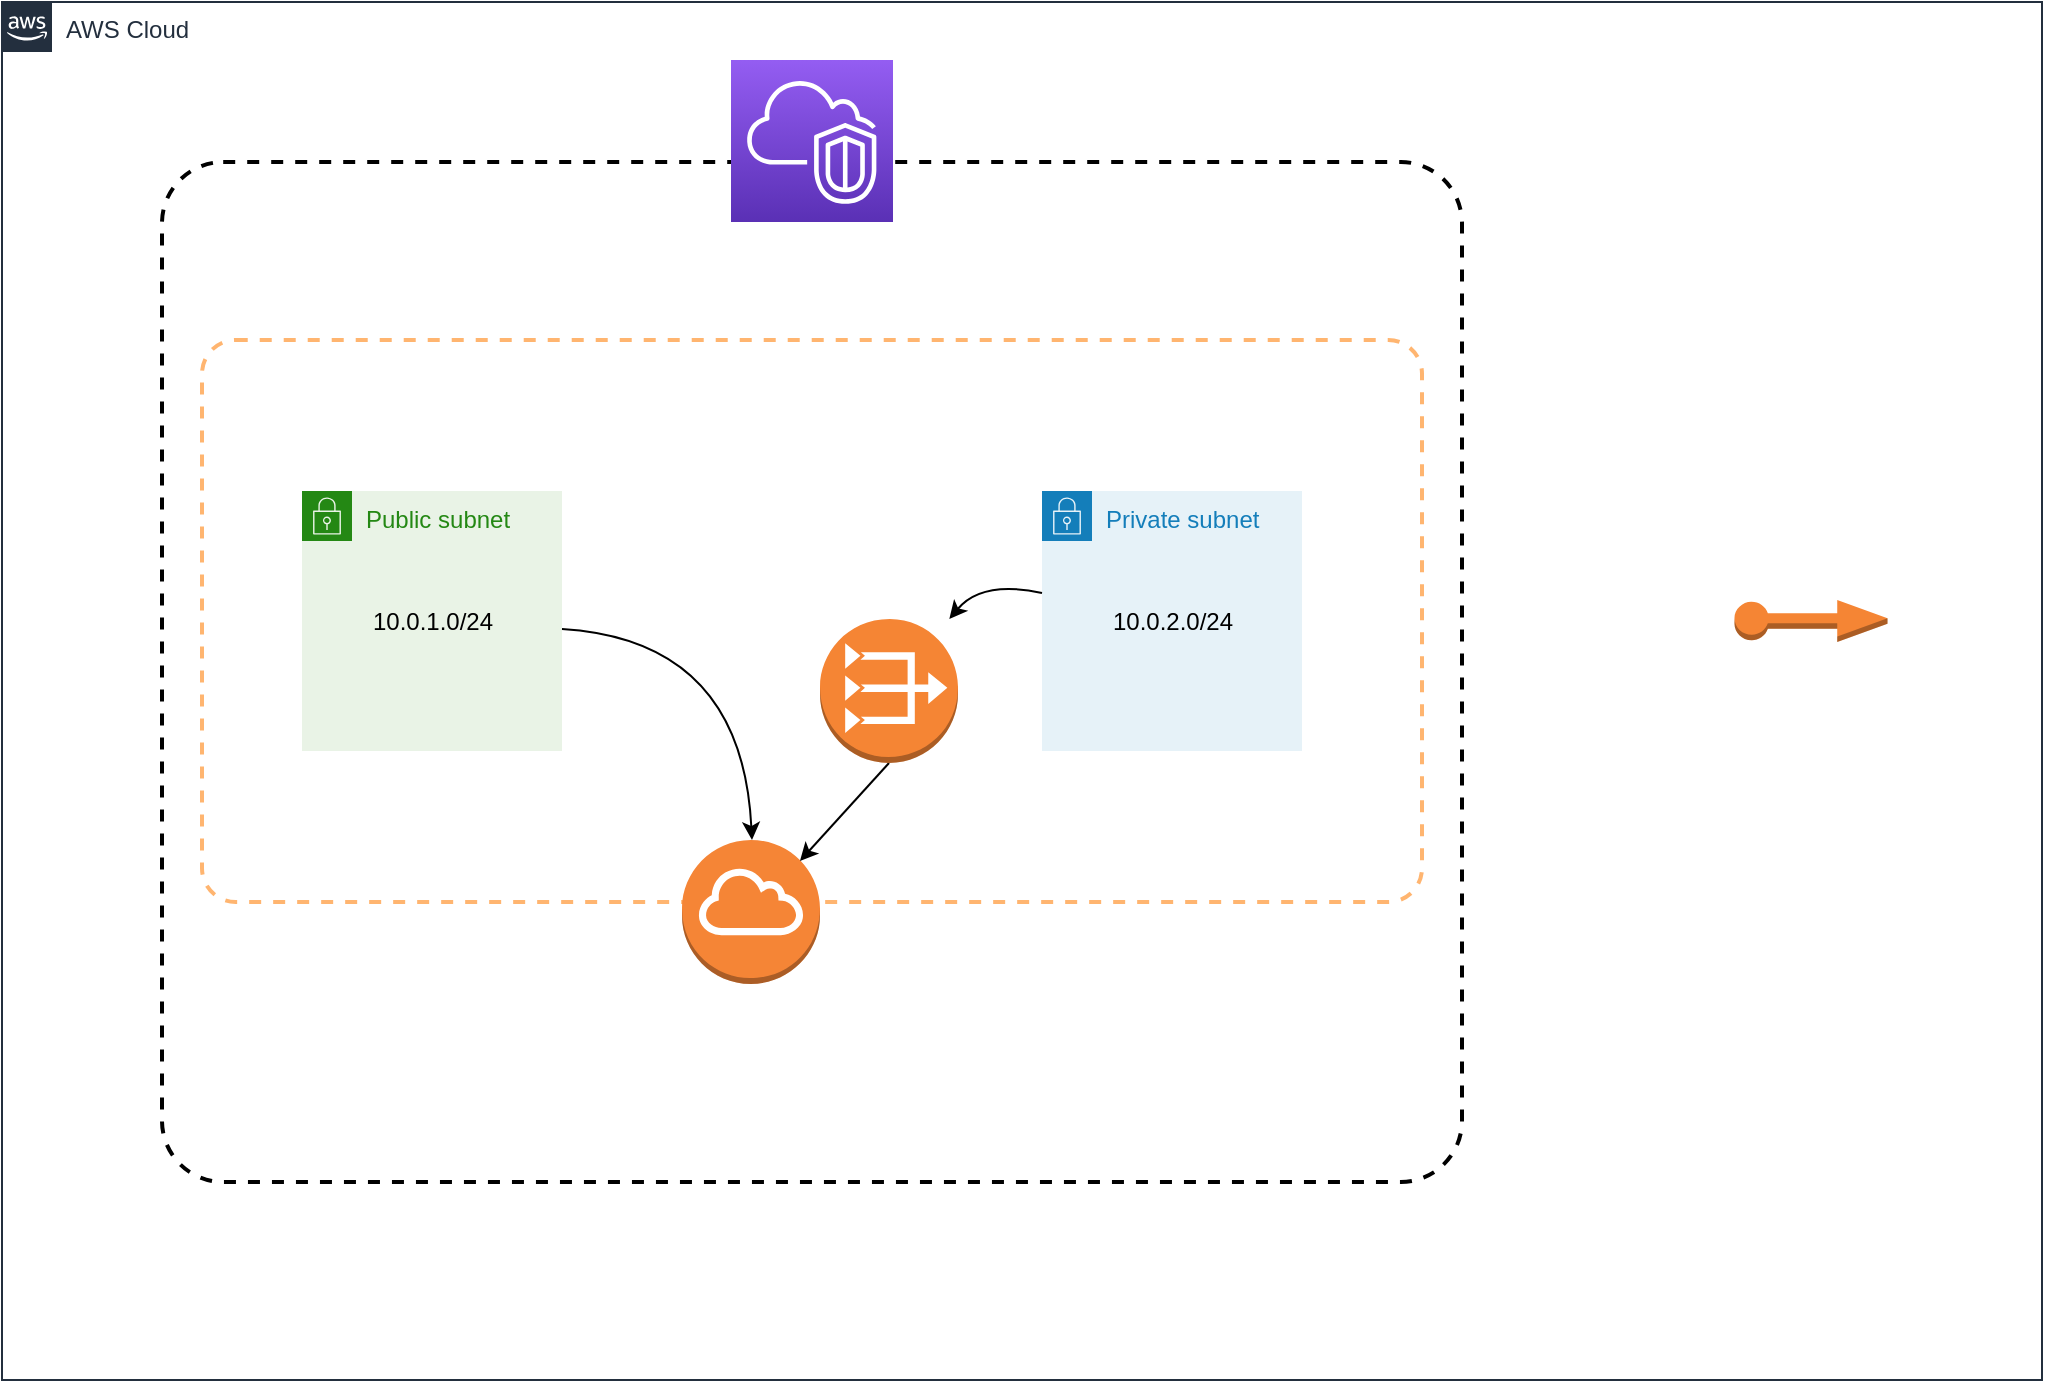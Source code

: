 <mxfile version="20.8.17" type="github">
  <diagram id="Ht1M8jgEwFfnCIfOTk4-" name="Page-1">
    <mxGraphModel dx="357" dy="227" grid="1" gridSize="10" guides="1" tooltips="1" connect="1" arrows="1" fold="1" page="1" pageScale="1" pageWidth="1169" pageHeight="827" math="0" shadow="0">
      <root>
        <mxCell id="0" />
        <mxCell id="1" parent="0" />
        <mxCell id="UEzPUAAOIrF-is8g5C7q-74" value="AWS Cloud" style="points=[[0,0],[0.25,0],[0.5,0],[0.75,0],[1,0],[1,0.25],[1,0.5],[1,0.75],[1,1],[0.75,1],[0.5,1],[0.25,1],[0,1],[0,0.75],[0,0.5],[0,0.25]];outlineConnect=0;gradientColor=none;html=1;whiteSpace=wrap;fontSize=12;fontStyle=0;shape=mxgraph.aws4.group;grIcon=mxgraph.aws4.group_aws_cloud_alt;strokeColor=#232F3E;fillColor=none;verticalAlign=top;align=left;spacingLeft=30;fontColor=#232F3E;dashed=0;labelBackgroundColor=#ffffff;container=1;pointerEvents=0;collapsible=0;recursiveResize=0;" parent="1" vertex="1">
          <mxGeometry x="40" y="51" width="1020" height="689" as="geometry" />
        </mxCell>
        <mxCell id="tH_fZnm6Bj4nooWAQISr-18" value="" style="rounded=1;whiteSpace=wrap;html=1;dashed=1;strokeWidth=2;arcSize=6;" vertex="1" parent="UEzPUAAOIrF-is8g5C7q-74">
          <mxGeometry x="80" y="80" width="650" height="510" as="geometry" />
        </mxCell>
        <mxCell id="tH_fZnm6Bj4nooWAQISr-19" value="" style="rounded=1;whiteSpace=wrap;html=1;dashed=1;strokeWidth=2;arcSize=6;strokeColor=#FFB570;" vertex="1" parent="UEzPUAAOIrF-is8g5C7q-74">
          <mxGeometry x="100" y="169" width="610" height="281" as="geometry" />
        </mxCell>
        <mxCell id="tH_fZnm6Bj4nooWAQISr-5" value="" style="sketch=0;points=[[0,0,0],[0.25,0,0],[0.5,0,0],[0.75,0,0],[1,0,0],[0,1,0],[0.25,1,0],[0.5,1,0],[0.75,1,0],[1,1,0],[0,0.25,0],[0,0.5,0],[0,0.75,0],[1,0.25,0],[1,0.5,0],[1,0.75,0]];outlineConnect=0;fontColor=#232F3E;gradientColor=#945DF2;gradientDirection=north;fillColor=#5A30B5;strokeColor=#ffffff;dashed=0;verticalLabelPosition=bottom;verticalAlign=top;align=center;html=1;fontSize=12;fontStyle=0;aspect=fixed;shape=mxgraph.aws4.resourceIcon;resIcon=mxgraph.aws4.vpc;" vertex="1" parent="UEzPUAAOIrF-is8g5C7q-74">
          <mxGeometry x="364.5" y="29" width="81" height="81" as="geometry" />
        </mxCell>
        <mxCell id="tH_fZnm6Bj4nooWAQISr-9" value="Public subnet" style="points=[[0,0],[0.25,0],[0.5,0],[0.75,0],[1,0],[1,0.25],[1,0.5],[1,0.75],[1,1],[0.75,1],[0.5,1],[0.25,1],[0,1],[0,0.75],[0,0.5],[0,0.25]];outlineConnect=0;gradientColor=none;html=1;whiteSpace=wrap;fontSize=12;fontStyle=0;container=1;pointerEvents=0;collapsible=0;recursiveResize=0;shape=mxgraph.aws4.group;grIcon=mxgraph.aws4.group_security_group;grStroke=0;strokeColor=#248814;fillColor=#E9F3E6;verticalAlign=top;align=left;spacingLeft=30;fontColor=#248814;dashed=0;" vertex="1" parent="UEzPUAAOIrF-is8g5C7q-74">
          <mxGeometry x="150" y="244.5" width="130" height="130" as="geometry" />
        </mxCell>
        <mxCell id="tH_fZnm6Bj4nooWAQISr-16" value="&lt;div&gt;10.0.1.0/24&lt;/div&gt;" style="text;html=1;align=center;verticalAlign=middle;resizable=0;points=[];autosize=1;strokeColor=none;fillColor=none;" vertex="1" parent="tH_fZnm6Bj4nooWAQISr-9">
          <mxGeometry x="25" y="50" width="80" height="30" as="geometry" />
        </mxCell>
        <mxCell id="tH_fZnm6Bj4nooWAQISr-8" value="Private subnet" style="points=[[0,0],[0.25,0],[0.5,0],[0.75,0],[1,0],[1,0.25],[1,0.5],[1,0.75],[1,1],[0.75,1],[0.5,1],[0.25,1],[0,1],[0,0.75],[0,0.5],[0,0.25]];outlineConnect=0;gradientColor=none;html=1;whiteSpace=wrap;fontSize=12;fontStyle=0;container=1;pointerEvents=0;collapsible=0;recursiveResize=0;shape=mxgraph.aws4.group;grIcon=mxgraph.aws4.group_security_group;grStroke=0;strokeColor=#147EBA;fillColor=#E6F2F8;verticalAlign=top;align=left;spacingLeft=30;fontColor=#147EBA;dashed=0;" vertex="1" parent="UEzPUAAOIrF-is8g5C7q-74">
          <mxGeometry x="520" y="244.5" width="130" height="130" as="geometry" />
        </mxCell>
        <mxCell id="tH_fZnm6Bj4nooWAQISr-17" value="&lt;div&gt;10.0.2.0/24&lt;/div&gt;" style="text;html=1;align=center;verticalAlign=middle;resizable=0;points=[];autosize=1;strokeColor=none;fillColor=none;" vertex="1" parent="tH_fZnm6Bj4nooWAQISr-8">
          <mxGeometry x="25" y="50" width="80" height="30" as="geometry" />
        </mxCell>
        <mxCell id="tH_fZnm6Bj4nooWAQISr-12" value="" style="outlineConnect=0;dashed=0;verticalLabelPosition=bottom;verticalAlign=top;align=center;html=1;shape=mxgraph.aws3.internet_gateway;fillColor=#F58536;gradientColor=none;" vertex="1" parent="UEzPUAAOIrF-is8g5C7q-74">
          <mxGeometry x="340" y="419" width="69" height="72" as="geometry" />
        </mxCell>
        <mxCell id="tH_fZnm6Bj4nooWAQISr-11" value="" style="outlineConnect=0;dashed=0;verticalLabelPosition=bottom;verticalAlign=top;align=center;html=1;shape=mxgraph.aws3.elastic_ip;fillColor=#F58534;gradientColor=none;" vertex="1" parent="UEzPUAAOIrF-is8g5C7q-74">
          <mxGeometry x="866.25" y="299" width="76.5" height="21" as="geometry" />
        </mxCell>
        <mxCell id="tH_fZnm6Bj4nooWAQISr-21" value="" style="curved=1;endArrow=classic;html=1;rounded=0;" edge="1" parent="UEzPUAAOIrF-is8g5C7q-74" source="tH_fZnm6Bj4nooWAQISr-9">
          <mxGeometry width="50" height="50" relative="1" as="geometry">
            <mxPoint x="440" y="309" as="sourcePoint" />
            <mxPoint x="375" y="419" as="targetPoint" />
            <Array as="points">
              <mxPoint x="370" y="319" />
            </Array>
          </mxGeometry>
        </mxCell>
        <mxCell id="tH_fZnm6Bj4nooWAQISr-22" value="" style="curved=1;endArrow=classic;html=1;rounded=0;startArrow=none;exitX=0.5;exitY=1;exitDx=0;exitDy=0;exitPerimeter=0;entryX=0.855;entryY=0.145;entryDx=0;entryDy=0;entryPerimeter=0;" edge="1" parent="UEzPUAAOIrF-is8g5C7q-74" source="tH_fZnm6Bj4nooWAQISr-10" target="tH_fZnm6Bj4nooWAQISr-12">
          <mxGeometry width="50" height="50" relative="1" as="geometry">
            <mxPoint x="320" y="319.697" as="sourcePoint" />
            <mxPoint x="416.241" y="211.0" as="targetPoint" />
            <Array as="points" />
          </mxGeometry>
        </mxCell>
        <mxCell id="tH_fZnm6Bj4nooWAQISr-10" value="" style="outlineConnect=0;dashed=0;verticalLabelPosition=bottom;verticalAlign=top;align=center;html=1;shape=mxgraph.aws3.vpc_nat_gateway;fillColor=#F58534;gradientColor=none;" vertex="1" parent="UEzPUAAOIrF-is8g5C7q-74">
          <mxGeometry x="409" y="308.5" width="69" height="72" as="geometry" />
        </mxCell>
        <mxCell id="tH_fZnm6Bj4nooWAQISr-24" value="" style="curved=1;endArrow=classic;html=1;rounded=0;" edge="1" parent="UEzPUAAOIrF-is8g5C7q-74" source="tH_fZnm6Bj4nooWAQISr-8" target="tH_fZnm6Bj4nooWAQISr-10">
          <mxGeometry width="50" height="50" relative="1" as="geometry">
            <mxPoint x="510" y="439" as="sourcePoint" />
            <mxPoint x="560" y="389" as="targetPoint" />
            <Array as="points">
              <mxPoint x="490" y="289" />
            </Array>
          </mxGeometry>
        </mxCell>
      </root>
    </mxGraphModel>
  </diagram>
</mxfile>
